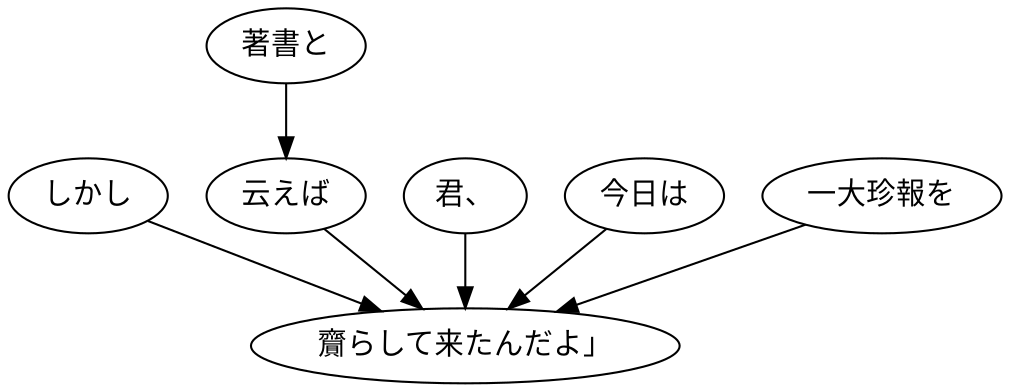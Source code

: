 digraph graph2541 {
	node0 [label="しかし"];
	node1 [label="著書と"];
	node2 [label="云えば"];
	node3 [label="君、"];
	node4 [label="今日は"];
	node5 [label="一大珍報を"];
	node6 [label="齎らして来たんだよ」"];
	node0 -> node6;
	node1 -> node2;
	node2 -> node6;
	node3 -> node6;
	node4 -> node6;
	node5 -> node6;
}
